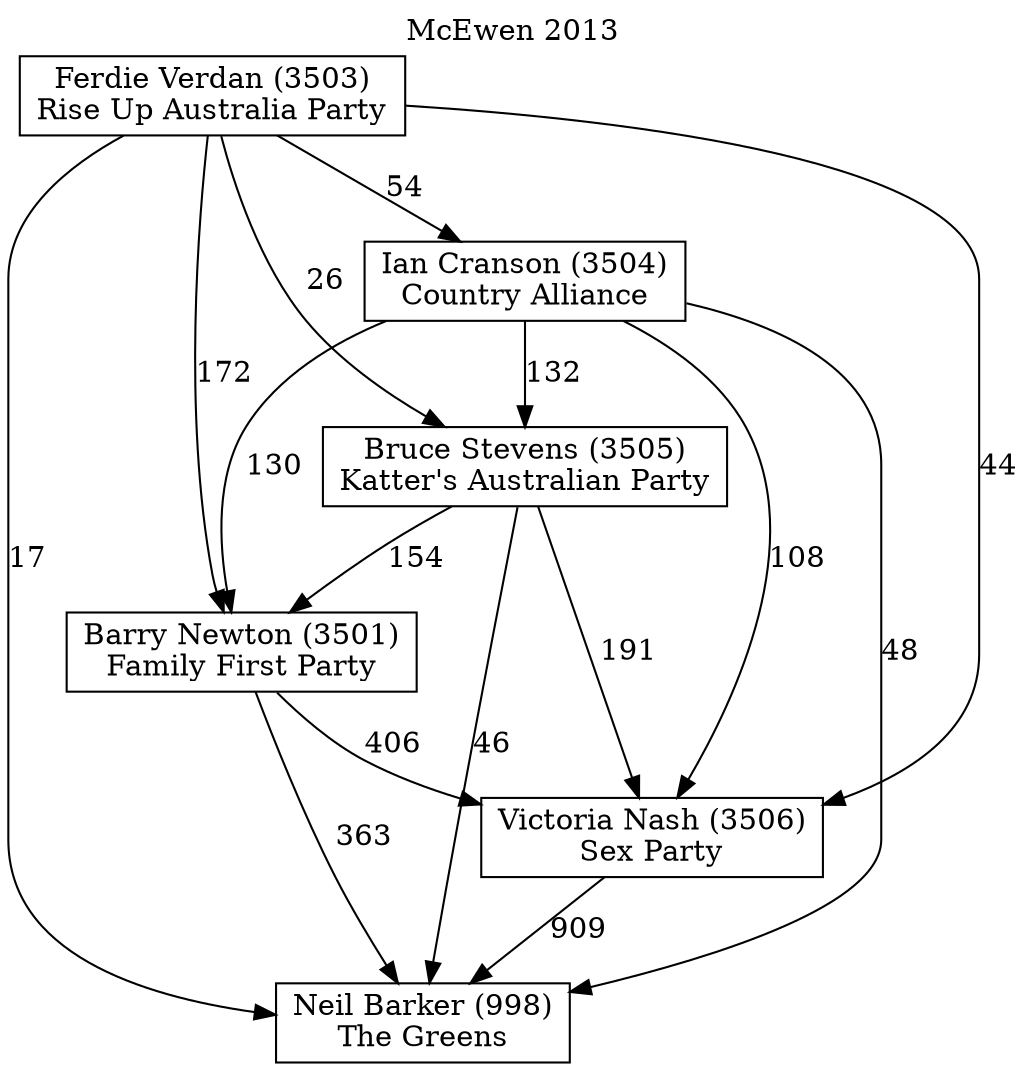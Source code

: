 // House preference flow
digraph "Neil Barker (998)_McEwen_2013" {
	graph [label="McEwen 2013" labelloc=t mclimit=10]
	node [shape=box]
	"Neil Barker (998)" [label="Neil Barker (998)
The Greens"]
	"Victoria Nash (3506)" [label="Victoria Nash (3506)
Sex Party"]
	"Barry Newton (3501)" [label="Barry Newton (3501)
Family First Party"]
	"Bruce Stevens (3505)" [label="Bruce Stevens (3505)
Katter's Australian Party"]
	"Ian Cranson (3504)" [label="Ian Cranson (3504)
Country Alliance"]
	"Ferdie Verdan (3503)" [label="Ferdie Verdan (3503)
Rise Up Australia Party"]
	"Neil Barker (998)" [label="Neil Barker (998)
The Greens"]
	"Barry Newton (3501)" [label="Barry Newton (3501)
Family First Party"]
	"Bruce Stevens (3505)" [label="Bruce Stevens (3505)
Katter's Australian Party"]
	"Ian Cranson (3504)" [label="Ian Cranson (3504)
Country Alliance"]
	"Ferdie Verdan (3503)" [label="Ferdie Verdan (3503)
Rise Up Australia Party"]
	"Neil Barker (998)" [label="Neil Barker (998)
The Greens"]
	"Bruce Stevens (3505)" [label="Bruce Stevens (3505)
Katter's Australian Party"]
	"Ian Cranson (3504)" [label="Ian Cranson (3504)
Country Alliance"]
	"Ferdie Verdan (3503)" [label="Ferdie Verdan (3503)
Rise Up Australia Party"]
	"Neil Barker (998)" [label="Neil Barker (998)
The Greens"]
	"Ian Cranson (3504)" [label="Ian Cranson (3504)
Country Alliance"]
	"Ferdie Verdan (3503)" [label="Ferdie Verdan (3503)
Rise Up Australia Party"]
	"Neil Barker (998)" [label="Neil Barker (998)
The Greens"]
	"Ferdie Verdan (3503)" [label="Ferdie Verdan (3503)
Rise Up Australia Party"]
	"Ferdie Verdan (3503)" [label="Ferdie Verdan (3503)
Rise Up Australia Party"]
	"Ian Cranson (3504)" [label="Ian Cranson (3504)
Country Alliance"]
	"Ferdie Verdan (3503)" [label="Ferdie Verdan (3503)
Rise Up Australia Party"]
	"Ferdie Verdan (3503)" [label="Ferdie Verdan (3503)
Rise Up Australia Party"]
	"Bruce Stevens (3505)" [label="Bruce Stevens (3505)
Katter's Australian Party"]
	"Ian Cranson (3504)" [label="Ian Cranson (3504)
Country Alliance"]
	"Ferdie Verdan (3503)" [label="Ferdie Verdan (3503)
Rise Up Australia Party"]
	"Bruce Stevens (3505)" [label="Bruce Stevens (3505)
Katter's Australian Party"]
	"Ferdie Verdan (3503)" [label="Ferdie Verdan (3503)
Rise Up Australia Party"]
	"Ferdie Verdan (3503)" [label="Ferdie Verdan (3503)
Rise Up Australia Party"]
	"Ian Cranson (3504)" [label="Ian Cranson (3504)
Country Alliance"]
	"Ferdie Verdan (3503)" [label="Ferdie Verdan (3503)
Rise Up Australia Party"]
	"Ferdie Verdan (3503)" [label="Ferdie Verdan (3503)
Rise Up Australia Party"]
	"Barry Newton (3501)" [label="Barry Newton (3501)
Family First Party"]
	"Bruce Stevens (3505)" [label="Bruce Stevens (3505)
Katter's Australian Party"]
	"Ian Cranson (3504)" [label="Ian Cranson (3504)
Country Alliance"]
	"Ferdie Verdan (3503)" [label="Ferdie Verdan (3503)
Rise Up Australia Party"]
	"Barry Newton (3501)" [label="Barry Newton (3501)
Family First Party"]
	"Ian Cranson (3504)" [label="Ian Cranson (3504)
Country Alliance"]
	"Ferdie Verdan (3503)" [label="Ferdie Verdan (3503)
Rise Up Australia Party"]
	"Barry Newton (3501)" [label="Barry Newton (3501)
Family First Party"]
	"Ferdie Verdan (3503)" [label="Ferdie Verdan (3503)
Rise Up Australia Party"]
	"Ferdie Verdan (3503)" [label="Ferdie Verdan (3503)
Rise Up Australia Party"]
	"Ian Cranson (3504)" [label="Ian Cranson (3504)
Country Alliance"]
	"Ferdie Verdan (3503)" [label="Ferdie Verdan (3503)
Rise Up Australia Party"]
	"Ferdie Verdan (3503)" [label="Ferdie Verdan (3503)
Rise Up Australia Party"]
	"Bruce Stevens (3505)" [label="Bruce Stevens (3505)
Katter's Australian Party"]
	"Ian Cranson (3504)" [label="Ian Cranson (3504)
Country Alliance"]
	"Ferdie Verdan (3503)" [label="Ferdie Verdan (3503)
Rise Up Australia Party"]
	"Bruce Stevens (3505)" [label="Bruce Stevens (3505)
Katter's Australian Party"]
	"Ferdie Verdan (3503)" [label="Ferdie Verdan (3503)
Rise Up Australia Party"]
	"Ferdie Verdan (3503)" [label="Ferdie Verdan (3503)
Rise Up Australia Party"]
	"Ian Cranson (3504)" [label="Ian Cranson (3504)
Country Alliance"]
	"Ferdie Verdan (3503)" [label="Ferdie Verdan (3503)
Rise Up Australia Party"]
	"Ferdie Verdan (3503)" [label="Ferdie Verdan (3503)
Rise Up Australia Party"]
	"Victoria Nash (3506)" [label="Victoria Nash (3506)
Sex Party"]
	"Barry Newton (3501)" [label="Barry Newton (3501)
Family First Party"]
	"Bruce Stevens (3505)" [label="Bruce Stevens (3505)
Katter's Australian Party"]
	"Ian Cranson (3504)" [label="Ian Cranson (3504)
Country Alliance"]
	"Ferdie Verdan (3503)" [label="Ferdie Verdan (3503)
Rise Up Australia Party"]
	"Victoria Nash (3506)" [label="Victoria Nash (3506)
Sex Party"]
	"Bruce Stevens (3505)" [label="Bruce Stevens (3505)
Katter's Australian Party"]
	"Ian Cranson (3504)" [label="Ian Cranson (3504)
Country Alliance"]
	"Ferdie Verdan (3503)" [label="Ferdie Verdan (3503)
Rise Up Australia Party"]
	"Victoria Nash (3506)" [label="Victoria Nash (3506)
Sex Party"]
	"Ian Cranson (3504)" [label="Ian Cranson (3504)
Country Alliance"]
	"Ferdie Verdan (3503)" [label="Ferdie Verdan (3503)
Rise Up Australia Party"]
	"Victoria Nash (3506)" [label="Victoria Nash (3506)
Sex Party"]
	"Ferdie Verdan (3503)" [label="Ferdie Verdan (3503)
Rise Up Australia Party"]
	"Ferdie Verdan (3503)" [label="Ferdie Verdan (3503)
Rise Up Australia Party"]
	"Ian Cranson (3504)" [label="Ian Cranson (3504)
Country Alliance"]
	"Ferdie Verdan (3503)" [label="Ferdie Verdan (3503)
Rise Up Australia Party"]
	"Ferdie Verdan (3503)" [label="Ferdie Verdan (3503)
Rise Up Australia Party"]
	"Bruce Stevens (3505)" [label="Bruce Stevens (3505)
Katter's Australian Party"]
	"Ian Cranson (3504)" [label="Ian Cranson (3504)
Country Alliance"]
	"Ferdie Verdan (3503)" [label="Ferdie Verdan (3503)
Rise Up Australia Party"]
	"Bruce Stevens (3505)" [label="Bruce Stevens (3505)
Katter's Australian Party"]
	"Ferdie Verdan (3503)" [label="Ferdie Verdan (3503)
Rise Up Australia Party"]
	"Ferdie Verdan (3503)" [label="Ferdie Verdan (3503)
Rise Up Australia Party"]
	"Ian Cranson (3504)" [label="Ian Cranson (3504)
Country Alliance"]
	"Ferdie Verdan (3503)" [label="Ferdie Verdan (3503)
Rise Up Australia Party"]
	"Ferdie Verdan (3503)" [label="Ferdie Verdan (3503)
Rise Up Australia Party"]
	"Barry Newton (3501)" [label="Barry Newton (3501)
Family First Party"]
	"Bruce Stevens (3505)" [label="Bruce Stevens (3505)
Katter's Australian Party"]
	"Ian Cranson (3504)" [label="Ian Cranson (3504)
Country Alliance"]
	"Ferdie Verdan (3503)" [label="Ferdie Verdan (3503)
Rise Up Australia Party"]
	"Barry Newton (3501)" [label="Barry Newton (3501)
Family First Party"]
	"Ian Cranson (3504)" [label="Ian Cranson (3504)
Country Alliance"]
	"Ferdie Verdan (3503)" [label="Ferdie Verdan (3503)
Rise Up Australia Party"]
	"Barry Newton (3501)" [label="Barry Newton (3501)
Family First Party"]
	"Ferdie Verdan (3503)" [label="Ferdie Verdan (3503)
Rise Up Australia Party"]
	"Ferdie Verdan (3503)" [label="Ferdie Verdan (3503)
Rise Up Australia Party"]
	"Ian Cranson (3504)" [label="Ian Cranson (3504)
Country Alliance"]
	"Ferdie Verdan (3503)" [label="Ferdie Verdan (3503)
Rise Up Australia Party"]
	"Ferdie Verdan (3503)" [label="Ferdie Verdan (3503)
Rise Up Australia Party"]
	"Bruce Stevens (3505)" [label="Bruce Stevens (3505)
Katter's Australian Party"]
	"Ian Cranson (3504)" [label="Ian Cranson (3504)
Country Alliance"]
	"Ferdie Verdan (3503)" [label="Ferdie Verdan (3503)
Rise Up Australia Party"]
	"Bruce Stevens (3505)" [label="Bruce Stevens (3505)
Katter's Australian Party"]
	"Ferdie Verdan (3503)" [label="Ferdie Verdan (3503)
Rise Up Australia Party"]
	"Ferdie Verdan (3503)" [label="Ferdie Verdan (3503)
Rise Up Australia Party"]
	"Ian Cranson (3504)" [label="Ian Cranson (3504)
Country Alliance"]
	"Ferdie Verdan (3503)" [label="Ferdie Verdan (3503)
Rise Up Australia Party"]
	"Ferdie Verdan (3503)" [label="Ferdie Verdan (3503)
Rise Up Australia Party"]
	"Victoria Nash (3506)" -> "Neil Barker (998)" [label=909]
	"Barry Newton (3501)" -> "Victoria Nash (3506)" [label=406]
	"Bruce Stevens (3505)" -> "Barry Newton (3501)" [label=154]
	"Ian Cranson (3504)" -> "Bruce Stevens (3505)" [label=132]
	"Ferdie Verdan (3503)" -> "Ian Cranson (3504)" [label=54]
	"Barry Newton (3501)" -> "Neil Barker (998)" [label=363]
	"Bruce Stevens (3505)" -> "Neil Barker (998)" [label=46]
	"Ian Cranson (3504)" -> "Neil Barker (998)" [label=48]
	"Ferdie Verdan (3503)" -> "Neil Barker (998)" [label=17]
	"Ferdie Verdan (3503)" -> "Bruce Stevens (3505)" [label=26]
	"Ian Cranson (3504)" -> "Barry Newton (3501)" [label=130]
	"Ferdie Verdan (3503)" -> "Barry Newton (3501)" [label=172]
	"Bruce Stevens (3505)" -> "Victoria Nash (3506)" [label=191]
	"Ian Cranson (3504)" -> "Victoria Nash (3506)" [label=108]
	"Ferdie Verdan (3503)" -> "Victoria Nash (3506)" [label=44]
}
